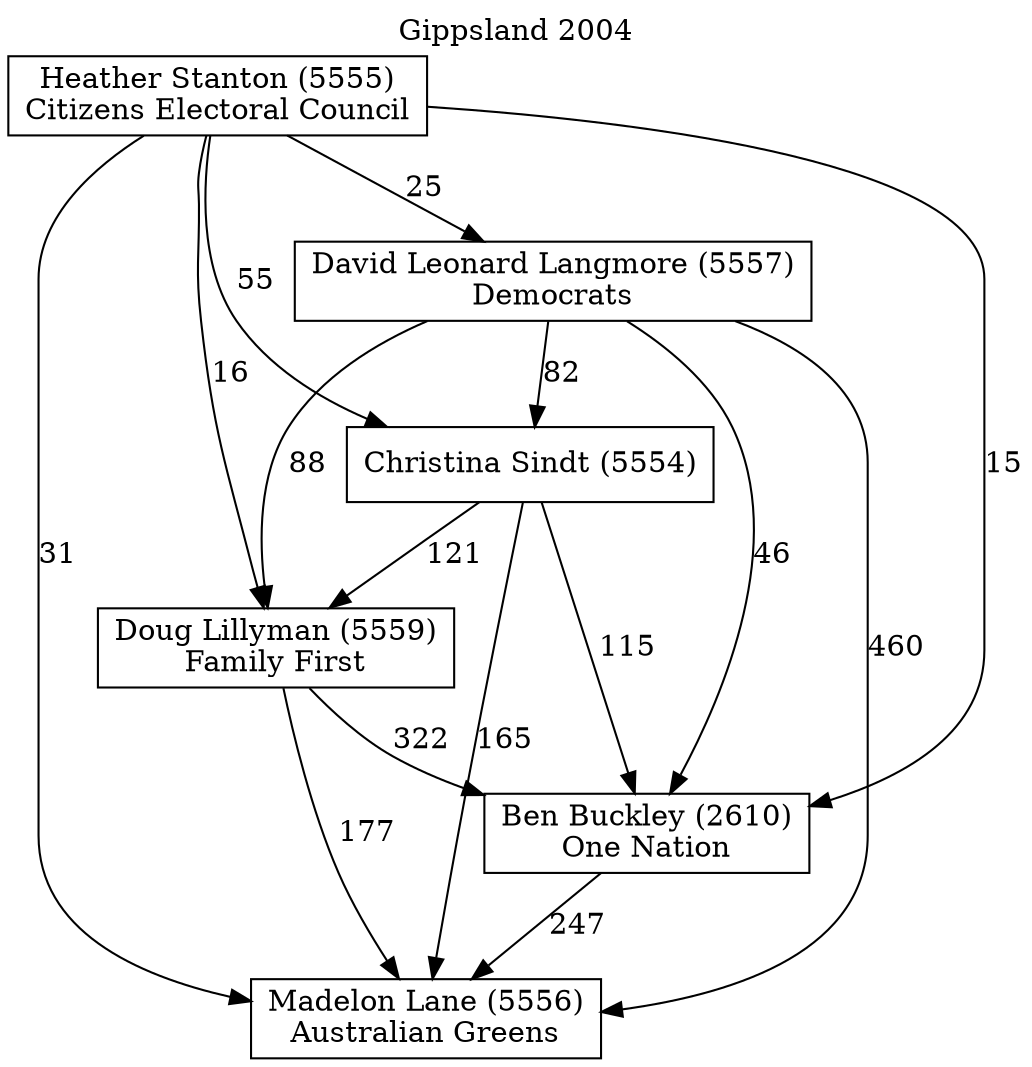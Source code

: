 // House preference flow
digraph "Madelon Lane (5556)_Gippsland_2004" {
	graph [label="Gippsland 2004" labelloc=t mclimit=10]
	node [shape=box]
	"Madelon Lane (5556)" [label="Madelon Lane (5556)
Australian Greens"]
	"Ben Buckley (2610)" [label="Ben Buckley (2610)
One Nation"]
	"Doug Lillyman (5559)" [label="Doug Lillyman (5559)
Family First"]
	"Christina Sindt (5554)" [label="Christina Sindt (5554)
"]
	"David Leonard Langmore (5557)" [label="David Leonard Langmore (5557)
Democrats"]
	"Heather Stanton (5555)" [label="Heather Stanton (5555)
Citizens Electoral Council"]
	"Madelon Lane (5556)" [label="Madelon Lane (5556)
Australian Greens"]
	"Doug Lillyman (5559)" [label="Doug Lillyman (5559)
Family First"]
	"Christina Sindt (5554)" [label="Christina Sindt (5554)
"]
	"David Leonard Langmore (5557)" [label="David Leonard Langmore (5557)
Democrats"]
	"Heather Stanton (5555)" [label="Heather Stanton (5555)
Citizens Electoral Council"]
	"Madelon Lane (5556)" [label="Madelon Lane (5556)
Australian Greens"]
	"Christina Sindt (5554)" [label="Christina Sindt (5554)
"]
	"David Leonard Langmore (5557)" [label="David Leonard Langmore (5557)
Democrats"]
	"Heather Stanton (5555)" [label="Heather Stanton (5555)
Citizens Electoral Council"]
	"Madelon Lane (5556)" [label="Madelon Lane (5556)
Australian Greens"]
	"David Leonard Langmore (5557)" [label="David Leonard Langmore (5557)
Democrats"]
	"Heather Stanton (5555)" [label="Heather Stanton (5555)
Citizens Electoral Council"]
	"Madelon Lane (5556)" [label="Madelon Lane (5556)
Australian Greens"]
	"Heather Stanton (5555)" [label="Heather Stanton (5555)
Citizens Electoral Council"]
	"Heather Stanton (5555)" [label="Heather Stanton (5555)
Citizens Electoral Council"]
	"David Leonard Langmore (5557)" [label="David Leonard Langmore (5557)
Democrats"]
	"Heather Stanton (5555)" [label="Heather Stanton (5555)
Citizens Electoral Council"]
	"Heather Stanton (5555)" [label="Heather Stanton (5555)
Citizens Electoral Council"]
	"Christina Sindt (5554)" [label="Christina Sindt (5554)
"]
	"David Leonard Langmore (5557)" [label="David Leonard Langmore (5557)
Democrats"]
	"Heather Stanton (5555)" [label="Heather Stanton (5555)
Citizens Electoral Council"]
	"Christina Sindt (5554)" [label="Christina Sindt (5554)
"]
	"Heather Stanton (5555)" [label="Heather Stanton (5555)
Citizens Electoral Council"]
	"Heather Stanton (5555)" [label="Heather Stanton (5555)
Citizens Electoral Council"]
	"David Leonard Langmore (5557)" [label="David Leonard Langmore (5557)
Democrats"]
	"Heather Stanton (5555)" [label="Heather Stanton (5555)
Citizens Electoral Council"]
	"Heather Stanton (5555)" [label="Heather Stanton (5555)
Citizens Electoral Council"]
	"Doug Lillyman (5559)" [label="Doug Lillyman (5559)
Family First"]
	"Christina Sindt (5554)" [label="Christina Sindt (5554)
"]
	"David Leonard Langmore (5557)" [label="David Leonard Langmore (5557)
Democrats"]
	"Heather Stanton (5555)" [label="Heather Stanton (5555)
Citizens Electoral Council"]
	"Doug Lillyman (5559)" [label="Doug Lillyman (5559)
Family First"]
	"David Leonard Langmore (5557)" [label="David Leonard Langmore (5557)
Democrats"]
	"Heather Stanton (5555)" [label="Heather Stanton (5555)
Citizens Electoral Council"]
	"Doug Lillyman (5559)" [label="Doug Lillyman (5559)
Family First"]
	"Heather Stanton (5555)" [label="Heather Stanton (5555)
Citizens Electoral Council"]
	"Heather Stanton (5555)" [label="Heather Stanton (5555)
Citizens Electoral Council"]
	"David Leonard Langmore (5557)" [label="David Leonard Langmore (5557)
Democrats"]
	"Heather Stanton (5555)" [label="Heather Stanton (5555)
Citizens Electoral Council"]
	"Heather Stanton (5555)" [label="Heather Stanton (5555)
Citizens Electoral Council"]
	"Christina Sindt (5554)" [label="Christina Sindt (5554)
"]
	"David Leonard Langmore (5557)" [label="David Leonard Langmore (5557)
Democrats"]
	"Heather Stanton (5555)" [label="Heather Stanton (5555)
Citizens Electoral Council"]
	"Christina Sindt (5554)" [label="Christina Sindt (5554)
"]
	"Heather Stanton (5555)" [label="Heather Stanton (5555)
Citizens Electoral Council"]
	"Heather Stanton (5555)" [label="Heather Stanton (5555)
Citizens Electoral Council"]
	"David Leonard Langmore (5557)" [label="David Leonard Langmore (5557)
Democrats"]
	"Heather Stanton (5555)" [label="Heather Stanton (5555)
Citizens Electoral Council"]
	"Heather Stanton (5555)" [label="Heather Stanton (5555)
Citizens Electoral Council"]
	"Ben Buckley (2610)" [label="Ben Buckley (2610)
One Nation"]
	"Doug Lillyman (5559)" [label="Doug Lillyman (5559)
Family First"]
	"Christina Sindt (5554)" [label="Christina Sindt (5554)
"]
	"David Leonard Langmore (5557)" [label="David Leonard Langmore (5557)
Democrats"]
	"Heather Stanton (5555)" [label="Heather Stanton (5555)
Citizens Electoral Council"]
	"Ben Buckley (2610)" [label="Ben Buckley (2610)
One Nation"]
	"Christina Sindt (5554)" [label="Christina Sindt (5554)
"]
	"David Leonard Langmore (5557)" [label="David Leonard Langmore (5557)
Democrats"]
	"Heather Stanton (5555)" [label="Heather Stanton (5555)
Citizens Electoral Council"]
	"Ben Buckley (2610)" [label="Ben Buckley (2610)
One Nation"]
	"David Leonard Langmore (5557)" [label="David Leonard Langmore (5557)
Democrats"]
	"Heather Stanton (5555)" [label="Heather Stanton (5555)
Citizens Electoral Council"]
	"Ben Buckley (2610)" [label="Ben Buckley (2610)
One Nation"]
	"Heather Stanton (5555)" [label="Heather Stanton (5555)
Citizens Electoral Council"]
	"Heather Stanton (5555)" [label="Heather Stanton (5555)
Citizens Electoral Council"]
	"David Leonard Langmore (5557)" [label="David Leonard Langmore (5557)
Democrats"]
	"Heather Stanton (5555)" [label="Heather Stanton (5555)
Citizens Electoral Council"]
	"Heather Stanton (5555)" [label="Heather Stanton (5555)
Citizens Electoral Council"]
	"Christina Sindt (5554)" [label="Christina Sindt (5554)
"]
	"David Leonard Langmore (5557)" [label="David Leonard Langmore (5557)
Democrats"]
	"Heather Stanton (5555)" [label="Heather Stanton (5555)
Citizens Electoral Council"]
	"Christina Sindt (5554)" [label="Christina Sindt (5554)
"]
	"Heather Stanton (5555)" [label="Heather Stanton (5555)
Citizens Electoral Council"]
	"Heather Stanton (5555)" [label="Heather Stanton (5555)
Citizens Electoral Council"]
	"David Leonard Langmore (5557)" [label="David Leonard Langmore (5557)
Democrats"]
	"Heather Stanton (5555)" [label="Heather Stanton (5555)
Citizens Electoral Council"]
	"Heather Stanton (5555)" [label="Heather Stanton (5555)
Citizens Electoral Council"]
	"Doug Lillyman (5559)" [label="Doug Lillyman (5559)
Family First"]
	"Christina Sindt (5554)" [label="Christina Sindt (5554)
"]
	"David Leonard Langmore (5557)" [label="David Leonard Langmore (5557)
Democrats"]
	"Heather Stanton (5555)" [label="Heather Stanton (5555)
Citizens Electoral Council"]
	"Doug Lillyman (5559)" [label="Doug Lillyman (5559)
Family First"]
	"David Leonard Langmore (5557)" [label="David Leonard Langmore (5557)
Democrats"]
	"Heather Stanton (5555)" [label="Heather Stanton (5555)
Citizens Electoral Council"]
	"Doug Lillyman (5559)" [label="Doug Lillyman (5559)
Family First"]
	"Heather Stanton (5555)" [label="Heather Stanton (5555)
Citizens Electoral Council"]
	"Heather Stanton (5555)" [label="Heather Stanton (5555)
Citizens Electoral Council"]
	"David Leonard Langmore (5557)" [label="David Leonard Langmore (5557)
Democrats"]
	"Heather Stanton (5555)" [label="Heather Stanton (5555)
Citizens Electoral Council"]
	"Heather Stanton (5555)" [label="Heather Stanton (5555)
Citizens Electoral Council"]
	"Christina Sindt (5554)" [label="Christina Sindt (5554)
"]
	"David Leonard Langmore (5557)" [label="David Leonard Langmore (5557)
Democrats"]
	"Heather Stanton (5555)" [label="Heather Stanton (5555)
Citizens Electoral Council"]
	"Christina Sindt (5554)" [label="Christina Sindt (5554)
"]
	"Heather Stanton (5555)" [label="Heather Stanton (5555)
Citizens Electoral Council"]
	"Heather Stanton (5555)" [label="Heather Stanton (5555)
Citizens Electoral Council"]
	"David Leonard Langmore (5557)" [label="David Leonard Langmore (5557)
Democrats"]
	"Heather Stanton (5555)" [label="Heather Stanton (5555)
Citizens Electoral Council"]
	"Heather Stanton (5555)" [label="Heather Stanton (5555)
Citizens Electoral Council"]
	"Ben Buckley (2610)" -> "Madelon Lane (5556)" [label=247]
	"Doug Lillyman (5559)" -> "Ben Buckley (2610)" [label=322]
	"Christina Sindt (5554)" -> "Doug Lillyman (5559)" [label=121]
	"David Leonard Langmore (5557)" -> "Christina Sindt (5554)" [label=82]
	"Heather Stanton (5555)" -> "David Leonard Langmore (5557)" [label=25]
	"Doug Lillyman (5559)" -> "Madelon Lane (5556)" [label=177]
	"Christina Sindt (5554)" -> "Madelon Lane (5556)" [label=165]
	"David Leonard Langmore (5557)" -> "Madelon Lane (5556)" [label=460]
	"Heather Stanton (5555)" -> "Madelon Lane (5556)" [label=31]
	"Heather Stanton (5555)" -> "Christina Sindt (5554)" [label=55]
	"David Leonard Langmore (5557)" -> "Doug Lillyman (5559)" [label=88]
	"Heather Stanton (5555)" -> "Doug Lillyman (5559)" [label=16]
	"Christina Sindt (5554)" -> "Ben Buckley (2610)" [label=115]
	"David Leonard Langmore (5557)" -> "Ben Buckley (2610)" [label=46]
	"Heather Stanton (5555)" -> "Ben Buckley (2610)" [label=15]
}
